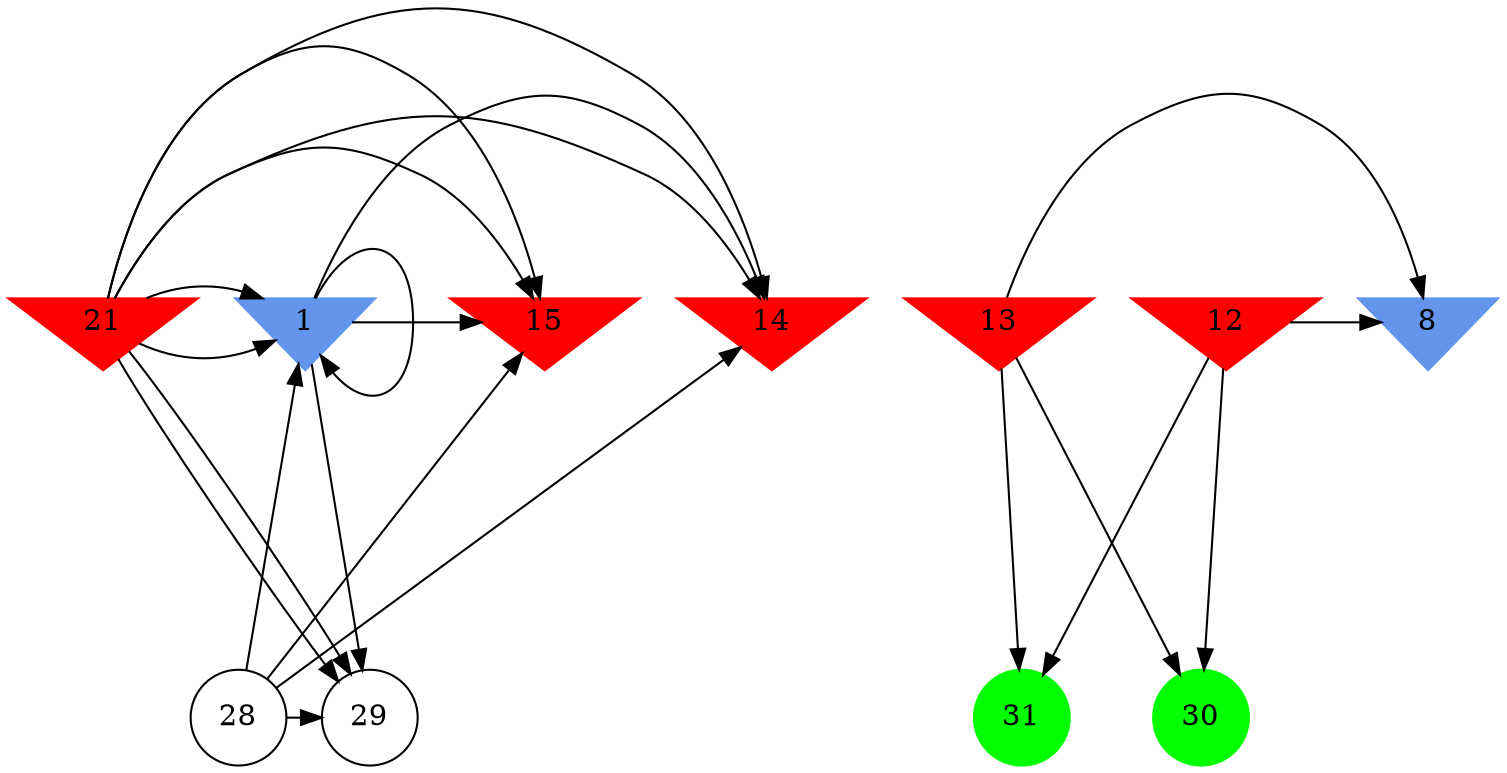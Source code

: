 digraph brain {
	ranksep=2.0;
	1 [shape=invtriangle,style=filled,color=cornflowerblue];
	8 [shape=invtriangle,style=filled,color=cornflowerblue];
	12 [shape=invtriangle,style=filled,color=red];
	13 [shape=invtriangle,style=filled,color=red];
	14 [shape=invtriangle,style=filled,color=red];
	15 [shape=invtriangle,style=filled,color=red];
	21 [shape=invtriangle,style=filled,color=red];
	28 [shape=circle,color=black];
	29 [shape=circle,color=black];
	30 [shape=circle,style=filled,color=green];
	31 [shape=circle,style=filled,color=green];
	28	->	1;
	28	->	29;
	28	->	15;
	28	->	14;
	21	->	1;
	21	->	29;
	21	->	15;
	21	->	14;
	21	->	1;
	21	->	29;
	21	->	15;
	21	->	14;
	1	->	1;
	1	->	29;
	1	->	15;
	1	->	14;
	12	->	31;
	12	->	8;
	12	->	30;
	13	->	31;
	13	->	8;
	13	->	30;
	{ rank=same; 1; 8; 12; 13; 14; 15; 21; }
	{ rank=same; 28; 29; }
	{ rank=same; 30; 31; }
}
